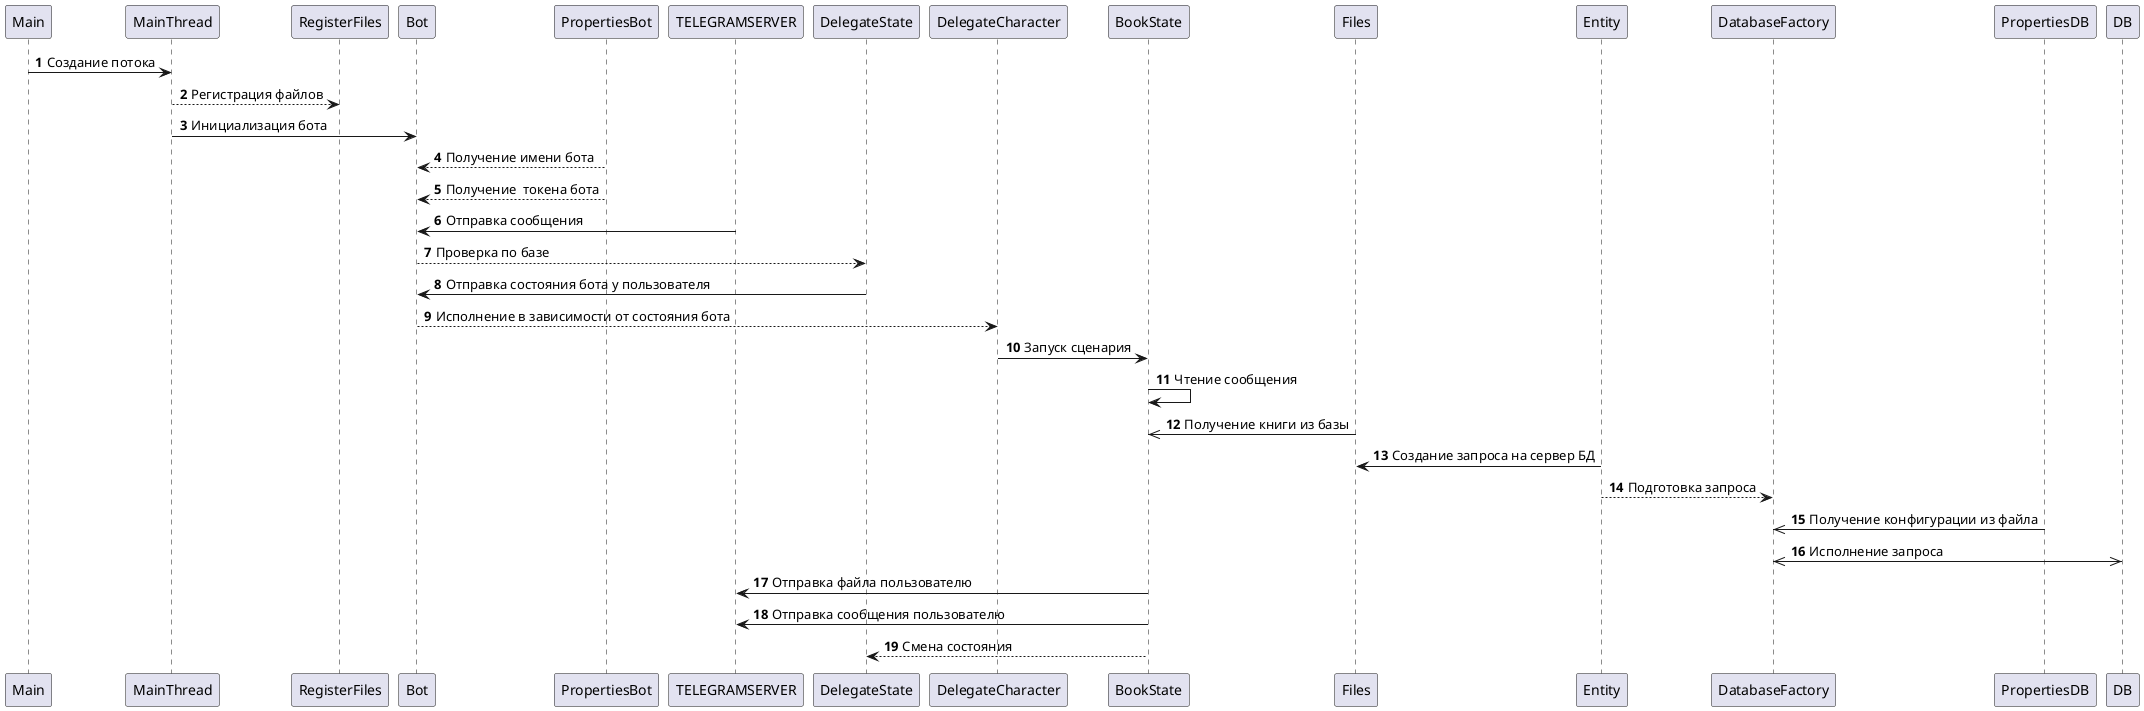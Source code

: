 @startuml
'https://plantuml.com/sequence-diagram

autonumber

Main -> MainThread: Создание потока
MainThread --> RegisterFiles: Регистрация файлов
MainThread -> Bot: Инициализация бота
Bot <-- PropertiesBot: Получение имени бота
Bot <-- PropertiesBot: Получение  токена бота

TELEGRAMSERVER -> Bot:  Отправка сообщения
Bot --> DelegateState: Проверка по базе
Bot <- DelegateState: Отправка состояния бота у пользователя
Bot --> DelegateCharacter: Исполнение в зависимости от состояния бота

DelegateCharacter -> BookState: Запуск сценария
BookState -> BookState: Чтение сообщения
BookState <<- Files: Получение книги из базы
Files <- Entity: Создание запроса на сервер БД
Entity --> DatabaseFactory: Подготовка запроса
DatabaseFactory <<- PropertiesDB: Получение конфигурации из файла
DatabaseFactory <<->> DB: Исполнение запроса
BookState -> TELEGRAMSERVER: Отправка файла пользователю
BookState -> TELEGRAMSERVER: Отправка сообщения пользователю
BookState --> DelegateState: Смена состояния

@enduml
